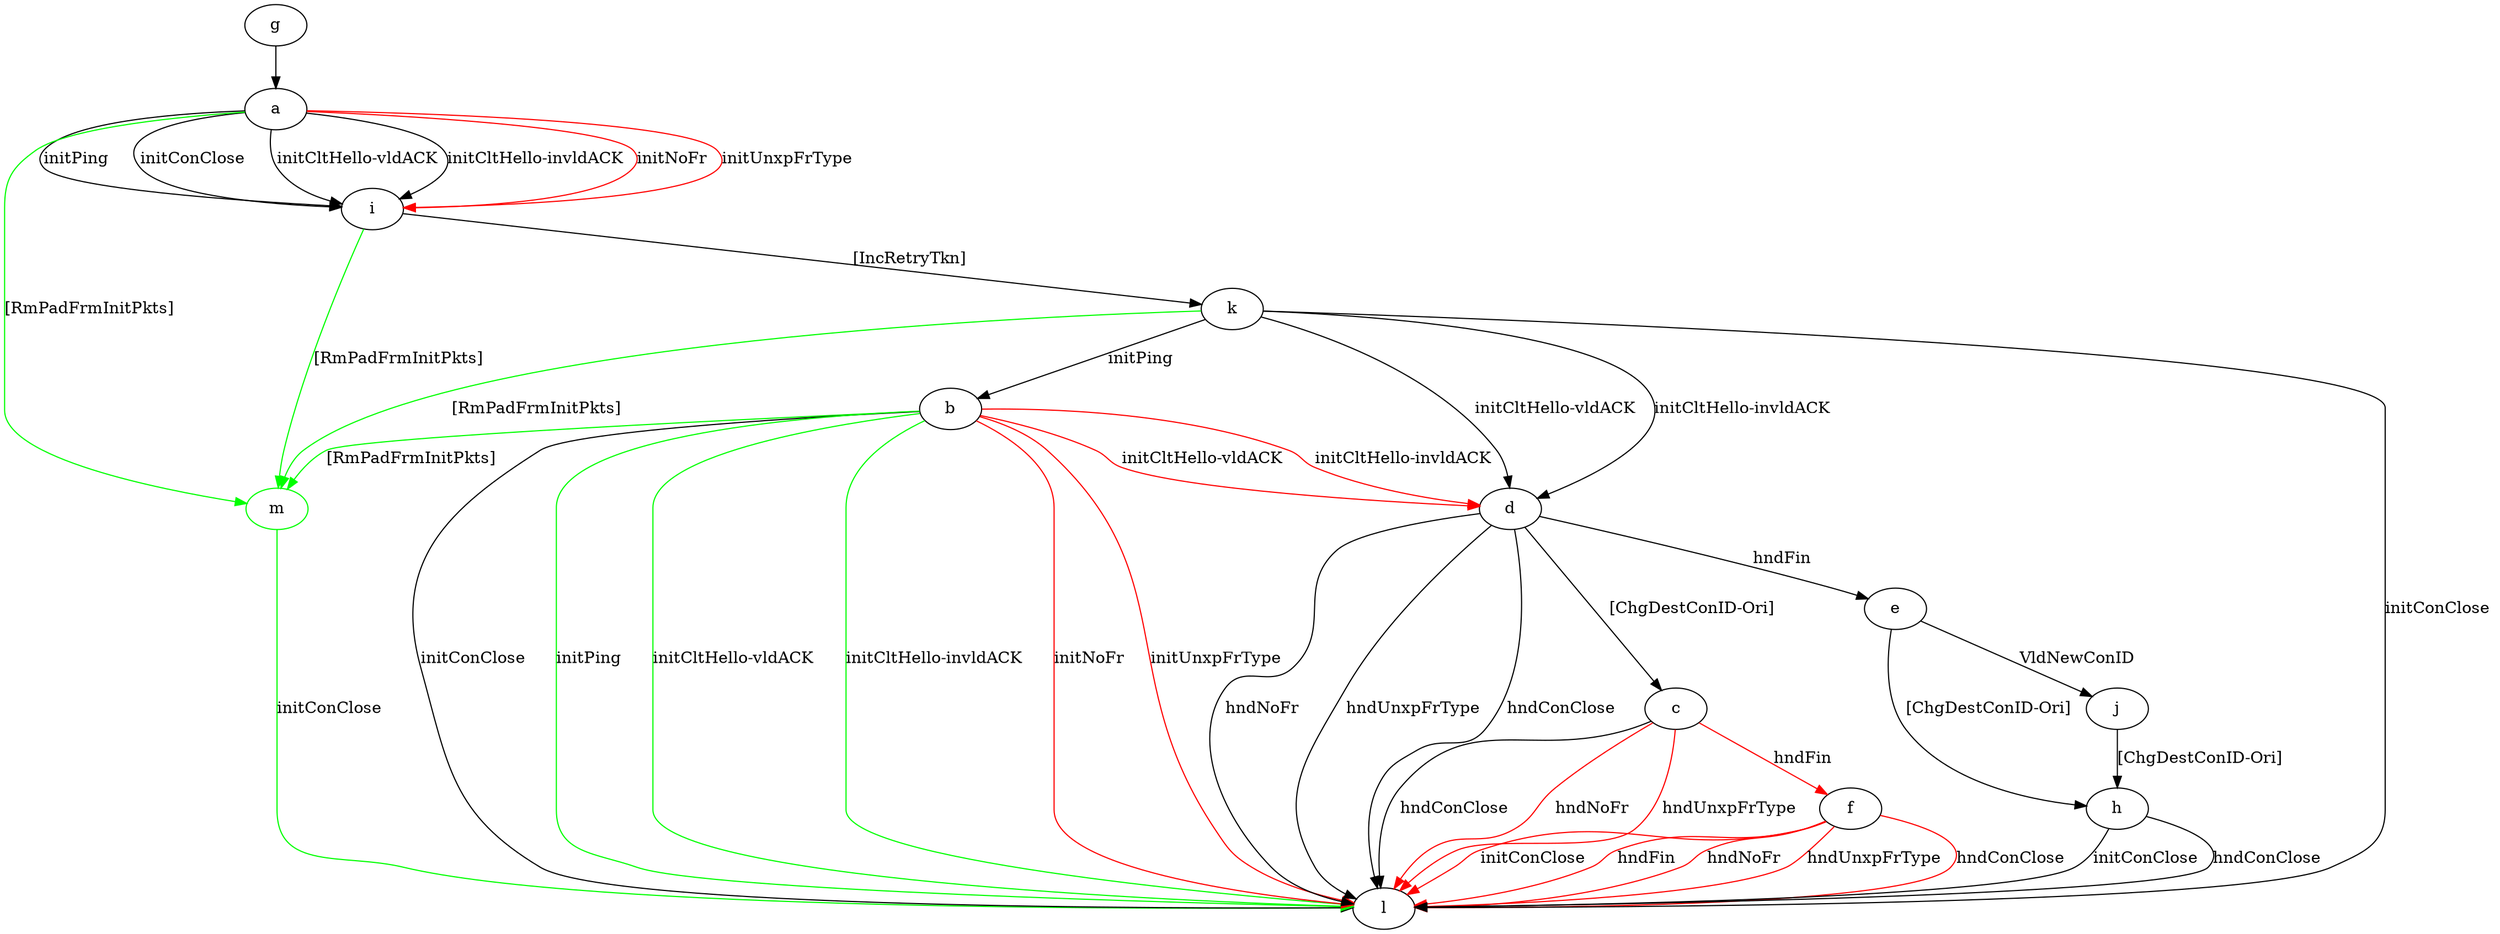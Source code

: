 digraph "" {
	a -> i	[key=0,
		label="initPing "];
	a -> i	[key=1,
		label="initConClose "];
	a -> i	[key=2,
		label="initCltHello-vldACK "];
	a -> i	[key=3,
		label="initCltHello-invldACK "];
	a -> i	[key=4,
		color=red,
		label="initNoFr "];
	a -> i	[key=5,
		color=red,
		label="initUnxpFrType "];
	m	[color=green];
	a -> m	[key=0,
		color=green,
		label="[RmPadFrmInitPkts] "];
	b -> d	[key=0,
		color=red,
		label="initCltHello-vldACK "];
	b -> d	[key=1,
		color=red,
		label="initCltHello-invldACK "];
	b -> l	[key=0,
		label="initConClose "];
	b -> l	[key=1,
		color=green,
		label="initPing "];
	b -> l	[key=2,
		color=green,
		label="initCltHello-vldACK "];
	b -> l	[key=3,
		color=green,
		label="initCltHello-invldACK "];
	b -> l	[key=4,
		color=red,
		label="initNoFr "];
	b -> l	[key=5,
		color=red,
		label="initUnxpFrType "];
	b -> m	[key=0,
		color=green,
		label="[RmPadFrmInitPkts] "];
	c -> f	[key=0,
		color=red,
		label="hndFin "];
	c -> l	[key=0,
		label="hndConClose "];
	c -> l	[key=1,
		color=red,
		label="hndNoFr "];
	c -> l	[key=2,
		color=red,
		label="hndUnxpFrType "];
	d -> c	[key=0,
		label="[ChgDestConID-Ori] "];
	d -> e	[key=0,
		label="hndFin "];
	d -> l	[key=0,
		label="hndNoFr "];
	d -> l	[key=1,
		label="hndUnxpFrType "];
	d -> l	[key=2,
		label="hndConClose "];
	e -> h	[key=0,
		label="[ChgDestConID-Ori] "];
	e -> j	[key=0,
		label="VldNewConID "];
	f -> l	[key=0,
		color=red,
		label="initConClose "];
	f -> l	[key=1,
		color=red,
		label="hndFin "];
	f -> l	[key=2,
		color=red,
		label="hndNoFr "];
	f -> l	[key=3,
		color=red,
		label="hndUnxpFrType "];
	f -> l	[key=4,
		color=red,
		label="hndConClose "];
	g -> a	[key=0];
	h -> l	[key=0,
		label="initConClose "];
	h -> l	[key=1,
		label="hndConClose "];
	i -> k	[key=0,
		label="[IncRetryTkn] "];
	i -> m	[key=0,
		color=green,
		label="[RmPadFrmInitPkts] "];
	j -> h	[key=0,
		label="[ChgDestConID-Ori] "];
	k -> b	[key=0,
		label="initPing "];
	k -> d	[key=0,
		label="initCltHello-vldACK "];
	k -> d	[key=1,
		label="initCltHello-invldACK "];
	k -> l	[key=0,
		label="initConClose "];
	k -> m	[key=0,
		color=green,
		label="[RmPadFrmInitPkts] "];
	m -> l	[key=0,
		color=green,
		label="initConClose "];
}
